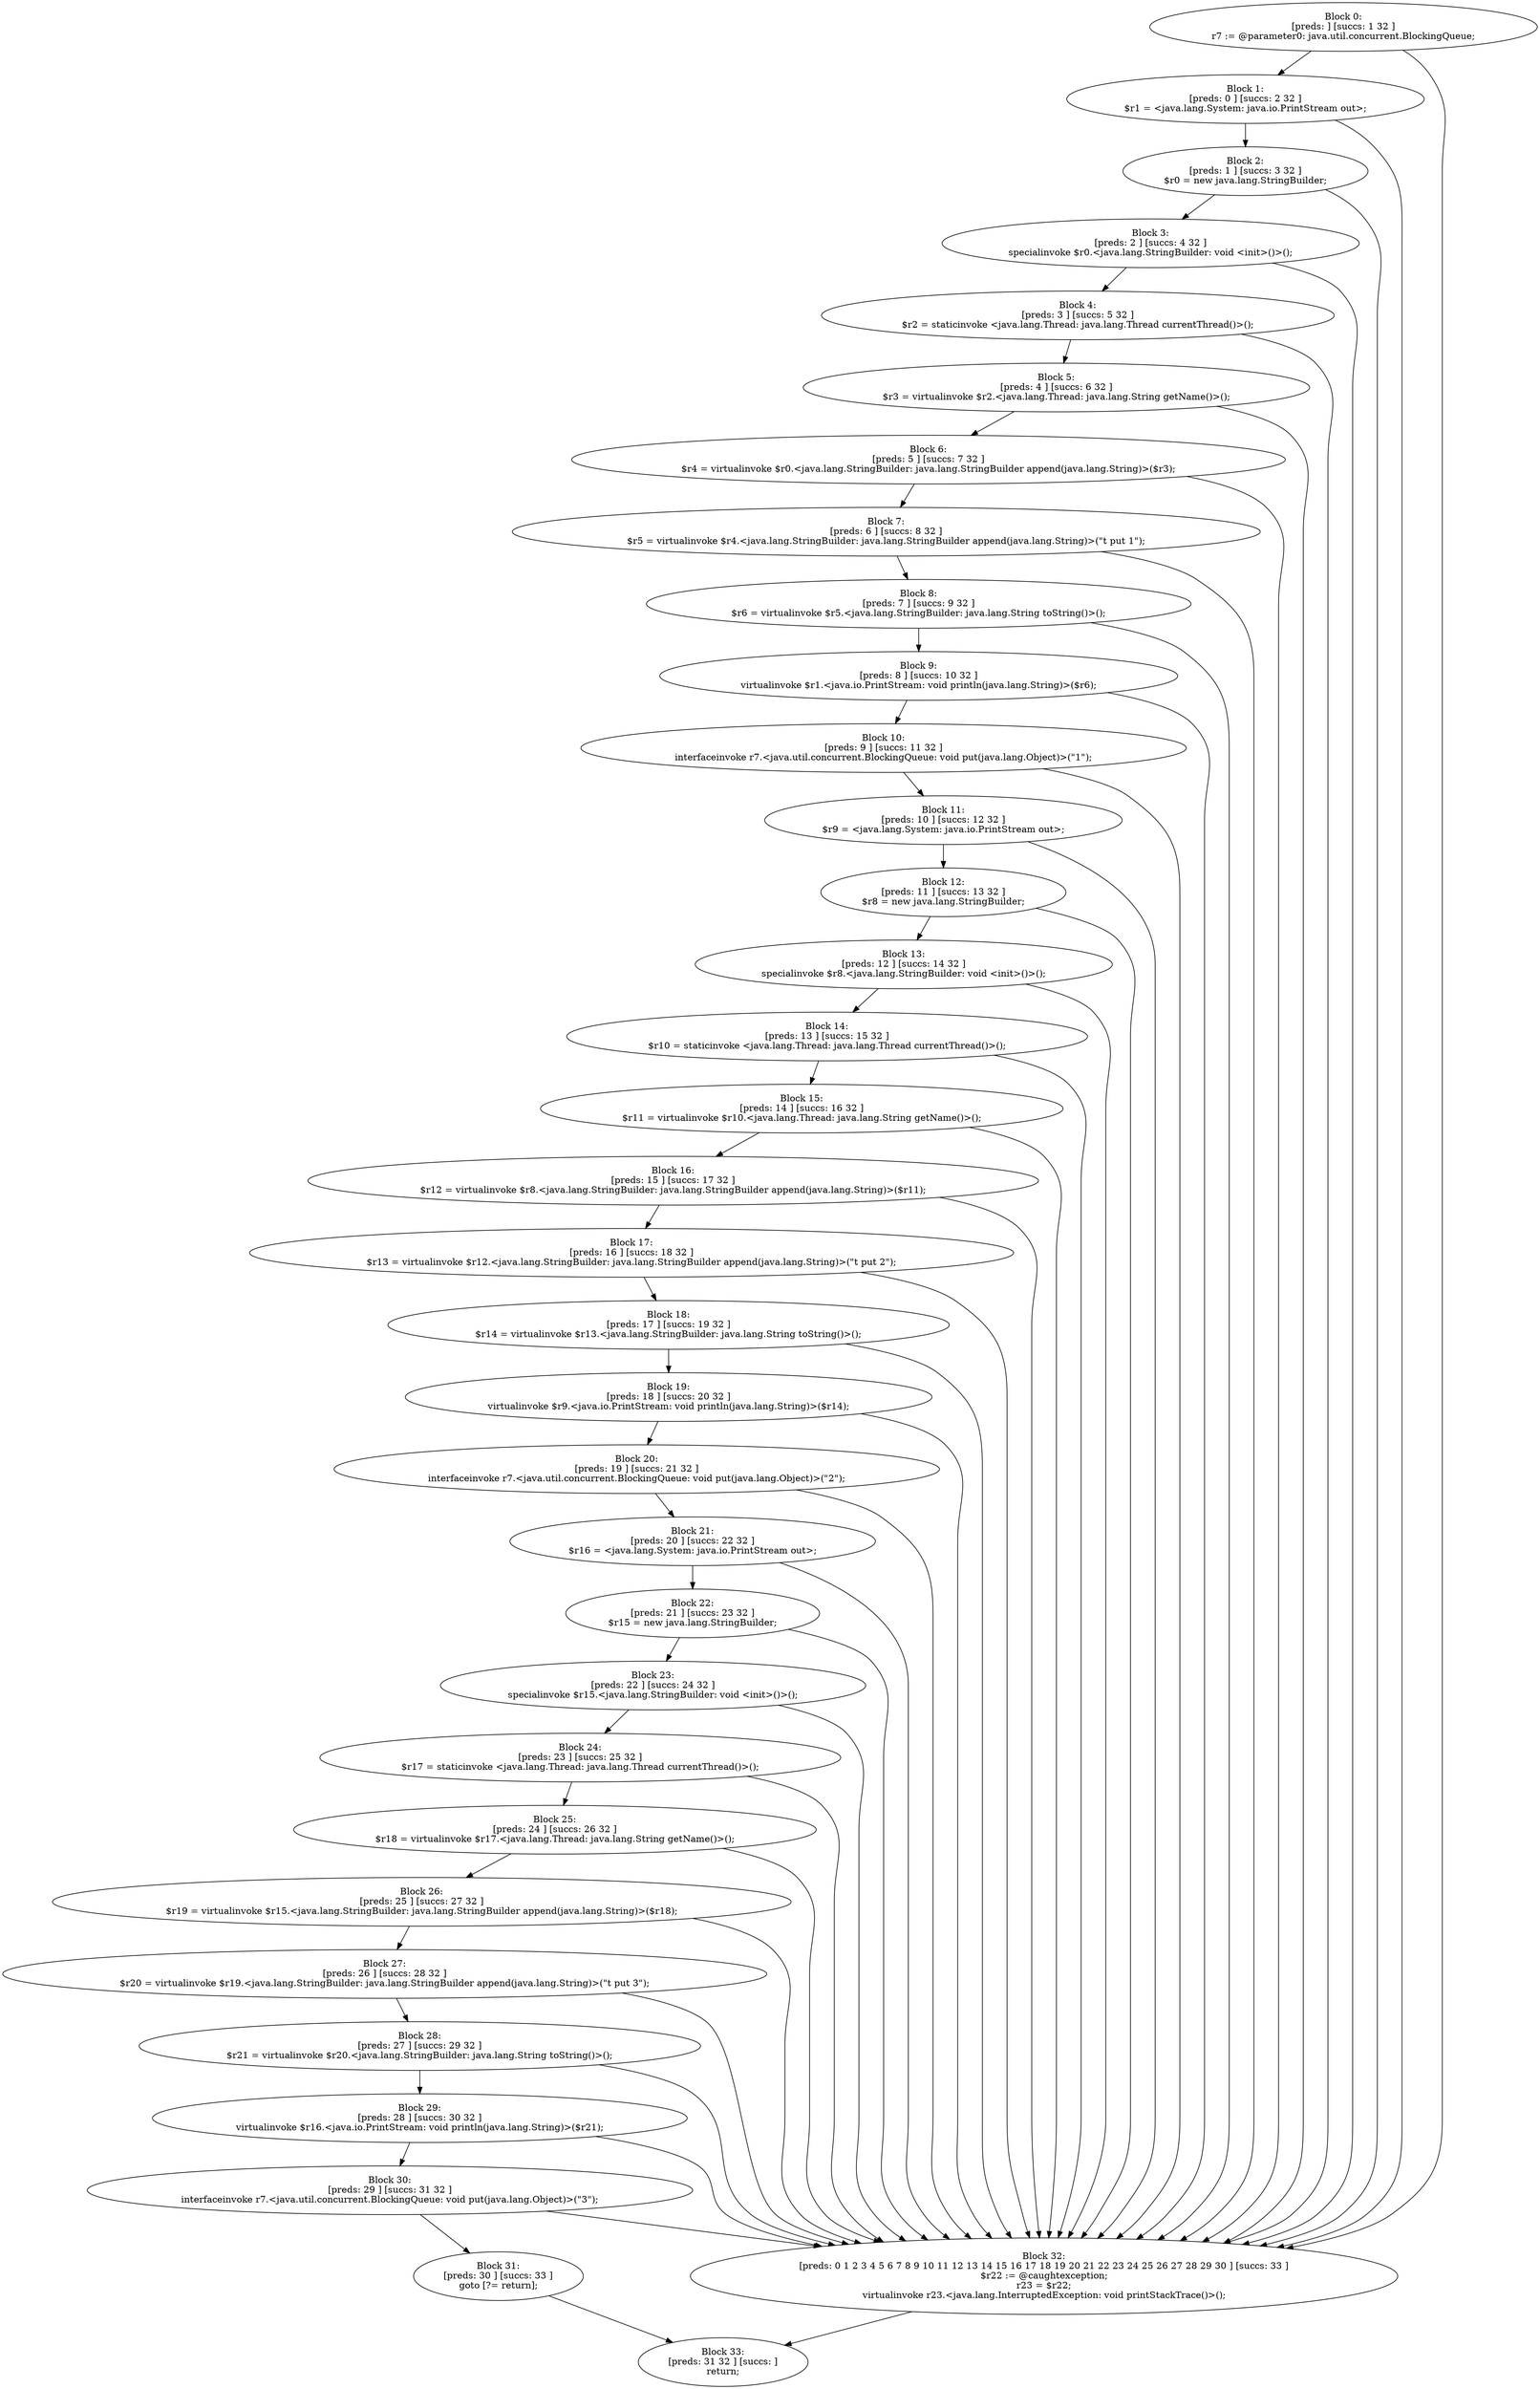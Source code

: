 digraph "unitGraph" {
    "Block 0:
[preds: ] [succs: 1 32 ]
r7 := @parameter0: java.util.concurrent.BlockingQueue;
"
    "Block 1:
[preds: 0 ] [succs: 2 32 ]
$r1 = <java.lang.System: java.io.PrintStream out>;
"
    "Block 2:
[preds: 1 ] [succs: 3 32 ]
$r0 = new java.lang.StringBuilder;
"
    "Block 3:
[preds: 2 ] [succs: 4 32 ]
specialinvoke $r0.<java.lang.StringBuilder: void <init>()>();
"
    "Block 4:
[preds: 3 ] [succs: 5 32 ]
$r2 = staticinvoke <java.lang.Thread: java.lang.Thread currentThread()>();
"
    "Block 5:
[preds: 4 ] [succs: 6 32 ]
$r3 = virtualinvoke $r2.<java.lang.Thread: java.lang.String getName()>();
"
    "Block 6:
[preds: 5 ] [succs: 7 32 ]
$r4 = virtualinvoke $r0.<java.lang.StringBuilder: java.lang.StringBuilder append(java.lang.String)>($r3);
"
    "Block 7:
[preds: 6 ] [succs: 8 32 ]
$r5 = virtualinvoke $r4.<java.lang.StringBuilder: java.lang.StringBuilder append(java.lang.String)>(\"\t put 1\");
"
    "Block 8:
[preds: 7 ] [succs: 9 32 ]
$r6 = virtualinvoke $r5.<java.lang.StringBuilder: java.lang.String toString()>();
"
    "Block 9:
[preds: 8 ] [succs: 10 32 ]
virtualinvoke $r1.<java.io.PrintStream: void println(java.lang.String)>($r6);
"
    "Block 10:
[preds: 9 ] [succs: 11 32 ]
interfaceinvoke r7.<java.util.concurrent.BlockingQueue: void put(java.lang.Object)>(\"1\");
"
    "Block 11:
[preds: 10 ] [succs: 12 32 ]
$r9 = <java.lang.System: java.io.PrintStream out>;
"
    "Block 12:
[preds: 11 ] [succs: 13 32 ]
$r8 = new java.lang.StringBuilder;
"
    "Block 13:
[preds: 12 ] [succs: 14 32 ]
specialinvoke $r8.<java.lang.StringBuilder: void <init>()>();
"
    "Block 14:
[preds: 13 ] [succs: 15 32 ]
$r10 = staticinvoke <java.lang.Thread: java.lang.Thread currentThread()>();
"
    "Block 15:
[preds: 14 ] [succs: 16 32 ]
$r11 = virtualinvoke $r10.<java.lang.Thread: java.lang.String getName()>();
"
    "Block 16:
[preds: 15 ] [succs: 17 32 ]
$r12 = virtualinvoke $r8.<java.lang.StringBuilder: java.lang.StringBuilder append(java.lang.String)>($r11);
"
    "Block 17:
[preds: 16 ] [succs: 18 32 ]
$r13 = virtualinvoke $r12.<java.lang.StringBuilder: java.lang.StringBuilder append(java.lang.String)>(\"\t put 2\");
"
    "Block 18:
[preds: 17 ] [succs: 19 32 ]
$r14 = virtualinvoke $r13.<java.lang.StringBuilder: java.lang.String toString()>();
"
    "Block 19:
[preds: 18 ] [succs: 20 32 ]
virtualinvoke $r9.<java.io.PrintStream: void println(java.lang.String)>($r14);
"
    "Block 20:
[preds: 19 ] [succs: 21 32 ]
interfaceinvoke r7.<java.util.concurrent.BlockingQueue: void put(java.lang.Object)>(\"2\");
"
    "Block 21:
[preds: 20 ] [succs: 22 32 ]
$r16 = <java.lang.System: java.io.PrintStream out>;
"
    "Block 22:
[preds: 21 ] [succs: 23 32 ]
$r15 = new java.lang.StringBuilder;
"
    "Block 23:
[preds: 22 ] [succs: 24 32 ]
specialinvoke $r15.<java.lang.StringBuilder: void <init>()>();
"
    "Block 24:
[preds: 23 ] [succs: 25 32 ]
$r17 = staticinvoke <java.lang.Thread: java.lang.Thread currentThread()>();
"
    "Block 25:
[preds: 24 ] [succs: 26 32 ]
$r18 = virtualinvoke $r17.<java.lang.Thread: java.lang.String getName()>();
"
    "Block 26:
[preds: 25 ] [succs: 27 32 ]
$r19 = virtualinvoke $r15.<java.lang.StringBuilder: java.lang.StringBuilder append(java.lang.String)>($r18);
"
    "Block 27:
[preds: 26 ] [succs: 28 32 ]
$r20 = virtualinvoke $r19.<java.lang.StringBuilder: java.lang.StringBuilder append(java.lang.String)>(\"\t put 3\");
"
    "Block 28:
[preds: 27 ] [succs: 29 32 ]
$r21 = virtualinvoke $r20.<java.lang.StringBuilder: java.lang.String toString()>();
"
    "Block 29:
[preds: 28 ] [succs: 30 32 ]
virtualinvoke $r16.<java.io.PrintStream: void println(java.lang.String)>($r21);
"
    "Block 30:
[preds: 29 ] [succs: 31 32 ]
interfaceinvoke r7.<java.util.concurrent.BlockingQueue: void put(java.lang.Object)>(\"3\");
"
    "Block 31:
[preds: 30 ] [succs: 33 ]
goto [?= return];
"
    "Block 32:
[preds: 0 1 2 3 4 5 6 7 8 9 10 11 12 13 14 15 16 17 18 19 20 21 22 23 24 25 26 27 28 29 30 ] [succs: 33 ]
$r22 := @caughtexception;
r23 = $r22;
virtualinvoke r23.<java.lang.InterruptedException: void printStackTrace()>();
"
    "Block 33:
[preds: 31 32 ] [succs: ]
return;
"
    "Block 0:
[preds: ] [succs: 1 32 ]
r7 := @parameter0: java.util.concurrent.BlockingQueue;
"->"Block 1:
[preds: 0 ] [succs: 2 32 ]
$r1 = <java.lang.System: java.io.PrintStream out>;
";
    "Block 0:
[preds: ] [succs: 1 32 ]
r7 := @parameter0: java.util.concurrent.BlockingQueue;
"->"Block 32:
[preds: 0 1 2 3 4 5 6 7 8 9 10 11 12 13 14 15 16 17 18 19 20 21 22 23 24 25 26 27 28 29 30 ] [succs: 33 ]
$r22 := @caughtexception;
r23 = $r22;
virtualinvoke r23.<java.lang.InterruptedException: void printStackTrace()>();
";
    "Block 1:
[preds: 0 ] [succs: 2 32 ]
$r1 = <java.lang.System: java.io.PrintStream out>;
"->"Block 2:
[preds: 1 ] [succs: 3 32 ]
$r0 = new java.lang.StringBuilder;
";
    "Block 1:
[preds: 0 ] [succs: 2 32 ]
$r1 = <java.lang.System: java.io.PrintStream out>;
"->"Block 32:
[preds: 0 1 2 3 4 5 6 7 8 9 10 11 12 13 14 15 16 17 18 19 20 21 22 23 24 25 26 27 28 29 30 ] [succs: 33 ]
$r22 := @caughtexception;
r23 = $r22;
virtualinvoke r23.<java.lang.InterruptedException: void printStackTrace()>();
";
    "Block 2:
[preds: 1 ] [succs: 3 32 ]
$r0 = new java.lang.StringBuilder;
"->"Block 3:
[preds: 2 ] [succs: 4 32 ]
specialinvoke $r0.<java.lang.StringBuilder: void <init>()>();
";
    "Block 2:
[preds: 1 ] [succs: 3 32 ]
$r0 = new java.lang.StringBuilder;
"->"Block 32:
[preds: 0 1 2 3 4 5 6 7 8 9 10 11 12 13 14 15 16 17 18 19 20 21 22 23 24 25 26 27 28 29 30 ] [succs: 33 ]
$r22 := @caughtexception;
r23 = $r22;
virtualinvoke r23.<java.lang.InterruptedException: void printStackTrace()>();
";
    "Block 3:
[preds: 2 ] [succs: 4 32 ]
specialinvoke $r0.<java.lang.StringBuilder: void <init>()>();
"->"Block 4:
[preds: 3 ] [succs: 5 32 ]
$r2 = staticinvoke <java.lang.Thread: java.lang.Thread currentThread()>();
";
    "Block 3:
[preds: 2 ] [succs: 4 32 ]
specialinvoke $r0.<java.lang.StringBuilder: void <init>()>();
"->"Block 32:
[preds: 0 1 2 3 4 5 6 7 8 9 10 11 12 13 14 15 16 17 18 19 20 21 22 23 24 25 26 27 28 29 30 ] [succs: 33 ]
$r22 := @caughtexception;
r23 = $r22;
virtualinvoke r23.<java.lang.InterruptedException: void printStackTrace()>();
";
    "Block 4:
[preds: 3 ] [succs: 5 32 ]
$r2 = staticinvoke <java.lang.Thread: java.lang.Thread currentThread()>();
"->"Block 5:
[preds: 4 ] [succs: 6 32 ]
$r3 = virtualinvoke $r2.<java.lang.Thread: java.lang.String getName()>();
";
    "Block 4:
[preds: 3 ] [succs: 5 32 ]
$r2 = staticinvoke <java.lang.Thread: java.lang.Thread currentThread()>();
"->"Block 32:
[preds: 0 1 2 3 4 5 6 7 8 9 10 11 12 13 14 15 16 17 18 19 20 21 22 23 24 25 26 27 28 29 30 ] [succs: 33 ]
$r22 := @caughtexception;
r23 = $r22;
virtualinvoke r23.<java.lang.InterruptedException: void printStackTrace()>();
";
    "Block 5:
[preds: 4 ] [succs: 6 32 ]
$r3 = virtualinvoke $r2.<java.lang.Thread: java.lang.String getName()>();
"->"Block 6:
[preds: 5 ] [succs: 7 32 ]
$r4 = virtualinvoke $r0.<java.lang.StringBuilder: java.lang.StringBuilder append(java.lang.String)>($r3);
";
    "Block 5:
[preds: 4 ] [succs: 6 32 ]
$r3 = virtualinvoke $r2.<java.lang.Thread: java.lang.String getName()>();
"->"Block 32:
[preds: 0 1 2 3 4 5 6 7 8 9 10 11 12 13 14 15 16 17 18 19 20 21 22 23 24 25 26 27 28 29 30 ] [succs: 33 ]
$r22 := @caughtexception;
r23 = $r22;
virtualinvoke r23.<java.lang.InterruptedException: void printStackTrace()>();
";
    "Block 6:
[preds: 5 ] [succs: 7 32 ]
$r4 = virtualinvoke $r0.<java.lang.StringBuilder: java.lang.StringBuilder append(java.lang.String)>($r3);
"->"Block 7:
[preds: 6 ] [succs: 8 32 ]
$r5 = virtualinvoke $r4.<java.lang.StringBuilder: java.lang.StringBuilder append(java.lang.String)>(\"\t put 1\");
";
    "Block 6:
[preds: 5 ] [succs: 7 32 ]
$r4 = virtualinvoke $r0.<java.lang.StringBuilder: java.lang.StringBuilder append(java.lang.String)>($r3);
"->"Block 32:
[preds: 0 1 2 3 4 5 6 7 8 9 10 11 12 13 14 15 16 17 18 19 20 21 22 23 24 25 26 27 28 29 30 ] [succs: 33 ]
$r22 := @caughtexception;
r23 = $r22;
virtualinvoke r23.<java.lang.InterruptedException: void printStackTrace()>();
";
    "Block 7:
[preds: 6 ] [succs: 8 32 ]
$r5 = virtualinvoke $r4.<java.lang.StringBuilder: java.lang.StringBuilder append(java.lang.String)>(\"\t put 1\");
"->"Block 8:
[preds: 7 ] [succs: 9 32 ]
$r6 = virtualinvoke $r5.<java.lang.StringBuilder: java.lang.String toString()>();
";
    "Block 7:
[preds: 6 ] [succs: 8 32 ]
$r5 = virtualinvoke $r4.<java.lang.StringBuilder: java.lang.StringBuilder append(java.lang.String)>(\"\t put 1\");
"->"Block 32:
[preds: 0 1 2 3 4 5 6 7 8 9 10 11 12 13 14 15 16 17 18 19 20 21 22 23 24 25 26 27 28 29 30 ] [succs: 33 ]
$r22 := @caughtexception;
r23 = $r22;
virtualinvoke r23.<java.lang.InterruptedException: void printStackTrace()>();
";
    "Block 8:
[preds: 7 ] [succs: 9 32 ]
$r6 = virtualinvoke $r5.<java.lang.StringBuilder: java.lang.String toString()>();
"->"Block 9:
[preds: 8 ] [succs: 10 32 ]
virtualinvoke $r1.<java.io.PrintStream: void println(java.lang.String)>($r6);
";
    "Block 8:
[preds: 7 ] [succs: 9 32 ]
$r6 = virtualinvoke $r5.<java.lang.StringBuilder: java.lang.String toString()>();
"->"Block 32:
[preds: 0 1 2 3 4 5 6 7 8 9 10 11 12 13 14 15 16 17 18 19 20 21 22 23 24 25 26 27 28 29 30 ] [succs: 33 ]
$r22 := @caughtexception;
r23 = $r22;
virtualinvoke r23.<java.lang.InterruptedException: void printStackTrace()>();
";
    "Block 9:
[preds: 8 ] [succs: 10 32 ]
virtualinvoke $r1.<java.io.PrintStream: void println(java.lang.String)>($r6);
"->"Block 10:
[preds: 9 ] [succs: 11 32 ]
interfaceinvoke r7.<java.util.concurrent.BlockingQueue: void put(java.lang.Object)>(\"1\");
";
    "Block 9:
[preds: 8 ] [succs: 10 32 ]
virtualinvoke $r1.<java.io.PrintStream: void println(java.lang.String)>($r6);
"->"Block 32:
[preds: 0 1 2 3 4 5 6 7 8 9 10 11 12 13 14 15 16 17 18 19 20 21 22 23 24 25 26 27 28 29 30 ] [succs: 33 ]
$r22 := @caughtexception;
r23 = $r22;
virtualinvoke r23.<java.lang.InterruptedException: void printStackTrace()>();
";
    "Block 10:
[preds: 9 ] [succs: 11 32 ]
interfaceinvoke r7.<java.util.concurrent.BlockingQueue: void put(java.lang.Object)>(\"1\");
"->"Block 11:
[preds: 10 ] [succs: 12 32 ]
$r9 = <java.lang.System: java.io.PrintStream out>;
";
    "Block 10:
[preds: 9 ] [succs: 11 32 ]
interfaceinvoke r7.<java.util.concurrent.BlockingQueue: void put(java.lang.Object)>(\"1\");
"->"Block 32:
[preds: 0 1 2 3 4 5 6 7 8 9 10 11 12 13 14 15 16 17 18 19 20 21 22 23 24 25 26 27 28 29 30 ] [succs: 33 ]
$r22 := @caughtexception;
r23 = $r22;
virtualinvoke r23.<java.lang.InterruptedException: void printStackTrace()>();
";
    "Block 11:
[preds: 10 ] [succs: 12 32 ]
$r9 = <java.lang.System: java.io.PrintStream out>;
"->"Block 12:
[preds: 11 ] [succs: 13 32 ]
$r8 = new java.lang.StringBuilder;
";
    "Block 11:
[preds: 10 ] [succs: 12 32 ]
$r9 = <java.lang.System: java.io.PrintStream out>;
"->"Block 32:
[preds: 0 1 2 3 4 5 6 7 8 9 10 11 12 13 14 15 16 17 18 19 20 21 22 23 24 25 26 27 28 29 30 ] [succs: 33 ]
$r22 := @caughtexception;
r23 = $r22;
virtualinvoke r23.<java.lang.InterruptedException: void printStackTrace()>();
";
    "Block 12:
[preds: 11 ] [succs: 13 32 ]
$r8 = new java.lang.StringBuilder;
"->"Block 13:
[preds: 12 ] [succs: 14 32 ]
specialinvoke $r8.<java.lang.StringBuilder: void <init>()>();
";
    "Block 12:
[preds: 11 ] [succs: 13 32 ]
$r8 = new java.lang.StringBuilder;
"->"Block 32:
[preds: 0 1 2 3 4 5 6 7 8 9 10 11 12 13 14 15 16 17 18 19 20 21 22 23 24 25 26 27 28 29 30 ] [succs: 33 ]
$r22 := @caughtexception;
r23 = $r22;
virtualinvoke r23.<java.lang.InterruptedException: void printStackTrace()>();
";
    "Block 13:
[preds: 12 ] [succs: 14 32 ]
specialinvoke $r8.<java.lang.StringBuilder: void <init>()>();
"->"Block 14:
[preds: 13 ] [succs: 15 32 ]
$r10 = staticinvoke <java.lang.Thread: java.lang.Thread currentThread()>();
";
    "Block 13:
[preds: 12 ] [succs: 14 32 ]
specialinvoke $r8.<java.lang.StringBuilder: void <init>()>();
"->"Block 32:
[preds: 0 1 2 3 4 5 6 7 8 9 10 11 12 13 14 15 16 17 18 19 20 21 22 23 24 25 26 27 28 29 30 ] [succs: 33 ]
$r22 := @caughtexception;
r23 = $r22;
virtualinvoke r23.<java.lang.InterruptedException: void printStackTrace()>();
";
    "Block 14:
[preds: 13 ] [succs: 15 32 ]
$r10 = staticinvoke <java.lang.Thread: java.lang.Thread currentThread()>();
"->"Block 15:
[preds: 14 ] [succs: 16 32 ]
$r11 = virtualinvoke $r10.<java.lang.Thread: java.lang.String getName()>();
";
    "Block 14:
[preds: 13 ] [succs: 15 32 ]
$r10 = staticinvoke <java.lang.Thread: java.lang.Thread currentThread()>();
"->"Block 32:
[preds: 0 1 2 3 4 5 6 7 8 9 10 11 12 13 14 15 16 17 18 19 20 21 22 23 24 25 26 27 28 29 30 ] [succs: 33 ]
$r22 := @caughtexception;
r23 = $r22;
virtualinvoke r23.<java.lang.InterruptedException: void printStackTrace()>();
";
    "Block 15:
[preds: 14 ] [succs: 16 32 ]
$r11 = virtualinvoke $r10.<java.lang.Thread: java.lang.String getName()>();
"->"Block 16:
[preds: 15 ] [succs: 17 32 ]
$r12 = virtualinvoke $r8.<java.lang.StringBuilder: java.lang.StringBuilder append(java.lang.String)>($r11);
";
    "Block 15:
[preds: 14 ] [succs: 16 32 ]
$r11 = virtualinvoke $r10.<java.lang.Thread: java.lang.String getName()>();
"->"Block 32:
[preds: 0 1 2 3 4 5 6 7 8 9 10 11 12 13 14 15 16 17 18 19 20 21 22 23 24 25 26 27 28 29 30 ] [succs: 33 ]
$r22 := @caughtexception;
r23 = $r22;
virtualinvoke r23.<java.lang.InterruptedException: void printStackTrace()>();
";
    "Block 16:
[preds: 15 ] [succs: 17 32 ]
$r12 = virtualinvoke $r8.<java.lang.StringBuilder: java.lang.StringBuilder append(java.lang.String)>($r11);
"->"Block 17:
[preds: 16 ] [succs: 18 32 ]
$r13 = virtualinvoke $r12.<java.lang.StringBuilder: java.lang.StringBuilder append(java.lang.String)>(\"\t put 2\");
";
    "Block 16:
[preds: 15 ] [succs: 17 32 ]
$r12 = virtualinvoke $r8.<java.lang.StringBuilder: java.lang.StringBuilder append(java.lang.String)>($r11);
"->"Block 32:
[preds: 0 1 2 3 4 5 6 7 8 9 10 11 12 13 14 15 16 17 18 19 20 21 22 23 24 25 26 27 28 29 30 ] [succs: 33 ]
$r22 := @caughtexception;
r23 = $r22;
virtualinvoke r23.<java.lang.InterruptedException: void printStackTrace()>();
";
    "Block 17:
[preds: 16 ] [succs: 18 32 ]
$r13 = virtualinvoke $r12.<java.lang.StringBuilder: java.lang.StringBuilder append(java.lang.String)>(\"\t put 2\");
"->"Block 18:
[preds: 17 ] [succs: 19 32 ]
$r14 = virtualinvoke $r13.<java.lang.StringBuilder: java.lang.String toString()>();
";
    "Block 17:
[preds: 16 ] [succs: 18 32 ]
$r13 = virtualinvoke $r12.<java.lang.StringBuilder: java.lang.StringBuilder append(java.lang.String)>(\"\t put 2\");
"->"Block 32:
[preds: 0 1 2 3 4 5 6 7 8 9 10 11 12 13 14 15 16 17 18 19 20 21 22 23 24 25 26 27 28 29 30 ] [succs: 33 ]
$r22 := @caughtexception;
r23 = $r22;
virtualinvoke r23.<java.lang.InterruptedException: void printStackTrace()>();
";
    "Block 18:
[preds: 17 ] [succs: 19 32 ]
$r14 = virtualinvoke $r13.<java.lang.StringBuilder: java.lang.String toString()>();
"->"Block 19:
[preds: 18 ] [succs: 20 32 ]
virtualinvoke $r9.<java.io.PrintStream: void println(java.lang.String)>($r14);
";
    "Block 18:
[preds: 17 ] [succs: 19 32 ]
$r14 = virtualinvoke $r13.<java.lang.StringBuilder: java.lang.String toString()>();
"->"Block 32:
[preds: 0 1 2 3 4 5 6 7 8 9 10 11 12 13 14 15 16 17 18 19 20 21 22 23 24 25 26 27 28 29 30 ] [succs: 33 ]
$r22 := @caughtexception;
r23 = $r22;
virtualinvoke r23.<java.lang.InterruptedException: void printStackTrace()>();
";
    "Block 19:
[preds: 18 ] [succs: 20 32 ]
virtualinvoke $r9.<java.io.PrintStream: void println(java.lang.String)>($r14);
"->"Block 20:
[preds: 19 ] [succs: 21 32 ]
interfaceinvoke r7.<java.util.concurrent.BlockingQueue: void put(java.lang.Object)>(\"2\");
";
    "Block 19:
[preds: 18 ] [succs: 20 32 ]
virtualinvoke $r9.<java.io.PrintStream: void println(java.lang.String)>($r14);
"->"Block 32:
[preds: 0 1 2 3 4 5 6 7 8 9 10 11 12 13 14 15 16 17 18 19 20 21 22 23 24 25 26 27 28 29 30 ] [succs: 33 ]
$r22 := @caughtexception;
r23 = $r22;
virtualinvoke r23.<java.lang.InterruptedException: void printStackTrace()>();
";
    "Block 20:
[preds: 19 ] [succs: 21 32 ]
interfaceinvoke r7.<java.util.concurrent.BlockingQueue: void put(java.lang.Object)>(\"2\");
"->"Block 21:
[preds: 20 ] [succs: 22 32 ]
$r16 = <java.lang.System: java.io.PrintStream out>;
";
    "Block 20:
[preds: 19 ] [succs: 21 32 ]
interfaceinvoke r7.<java.util.concurrent.BlockingQueue: void put(java.lang.Object)>(\"2\");
"->"Block 32:
[preds: 0 1 2 3 4 5 6 7 8 9 10 11 12 13 14 15 16 17 18 19 20 21 22 23 24 25 26 27 28 29 30 ] [succs: 33 ]
$r22 := @caughtexception;
r23 = $r22;
virtualinvoke r23.<java.lang.InterruptedException: void printStackTrace()>();
";
    "Block 21:
[preds: 20 ] [succs: 22 32 ]
$r16 = <java.lang.System: java.io.PrintStream out>;
"->"Block 22:
[preds: 21 ] [succs: 23 32 ]
$r15 = new java.lang.StringBuilder;
";
    "Block 21:
[preds: 20 ] [succs: 22 32 ]
$r16 = <java.lang.System: java.io.PrintStream out>;
"->"Block 32:
[preds: 0 1 2 3 4 5 6 7 8 9 10 11 12 13 14 15 16 17 18 19 20 21 22 23 24 25 26 27 28 29 30 ] [succs: 33 ]
$r22 := @caughtexception;
r23 = $r22;
virtualinvoke r23.<java.lang.InterruptedException: void printStackTrace()>();
";
    "Block 22:
[preds: 21 ] [succs: 23 32 ]
$r15 = new java.lang.StringBuilder;
"->"Block 23:
[preds: 22 ] [succs: 24 32 ]
specialinvoke $r15.<java.lang.StringBuilder: void <init>()>();
";
    "Block 22:
[preds: 21 ] [succs: 23 32 ]
$r15 = new java.lang.StringBuilder;
"->"Block 32:
[preds: 0 1 2 3 4 5 6 7 8 9 10 11 12 13 14 15 16 17 18 19 20 21 22 23 24 25 26 27 28 29 30 ] [succs: 33 ]
$r22 := @caughtexception;
r23 = $r22;
virtualinvoke r23.<java.lang.InterruptedException: void printStackTrace()>();
";
    "Block 23:
[preds: 22 ] [succs: 24 32 ]
specialinvoke $r15.<java.lang.StringBuilder: void <init>()>();
"->"Block 24:
[preds: 23 ] [succs: 25 32 ]
$r17 = staticinvoke <java.lang.Thread: java.lang.Thread currentThread()>();
";
    "Block 23:
[preds: 22 ] [succs: 24 32 ]
specialinvoke $r15.<java.lang.StringBuilder: void <init>()>();
"->"Block 32:
[preds: 0 1 2 3 4 5 6 7 8 9 10 11 12 13 14 15 16 17 18 19 20 21 22 23 24 25 26 27 28 29 30 ] [succs: 33 ]
$r22 := @caughtexception;
r23 = $r22;
virtualinvoke r23.<java.lang.InterruptedException: void printStackTrace()>();
";
    "Block 24:
[preds: 23 ] [succs: 25 32 ]
$r17 = staticinvoke <java.lang.Thread: java.lang.Thread currentThread()>();
"->"Block 25:
[preds: 24 ] [succs: 26 32 ]
$r18 = virtualinvoke $r17.<java.lang.Thread: java.lang.String getName()>();
";
    "Block 24:
[preds: 23 ] [succs: 25 32 ]
$r17 = staticinvoke <java.lang.Thread: java.lang.Thread currentThread()>();
"->"Block 32:
[preds: 0 1 2 3 4 5 6 7 8 9 10 11 12 13 14 15 16 17 18 19 20 21 22 23 24 25 26 27 28 29 30 ] [succs: 33 ]
$r22 := @caughtexception;
r23 = $r22;
virtualinvoke r23.<java.lang.InterruptedException: void printStackTrace()>();
";
    "Block 25:
[preds: 24 ] [succs: 26 32 ]
$r18 = virtualinvoke $r17.<java.lang.Thread: java.lang.String getName()>();
"->"Block 26:
[preds: 25 ] [succs: 27 32 ]
$r19 = virtualinvoke $r15.<java.lang.StringBuilder: java.lang.StringBuilder append(java.lang.String)>($r18);
";
    "Block 25:
[preds: 24 ] [succs: 26 32 ]
$r18 = virtualinvoke $r17.<java.lang.Thread: java.lang.String getName()>();
"->"Block 32:
[preds: 0 1 2 3 4 5 6 7 8 9 10 11 12 13 14 15 16 17 18 19 20 21 22 23 24 25 26 27 28 29 30 ] [succs: 33 ]
$r22 := @caughtexception;
r23 = $r22;
virtualinvoke r23.<java.lang.InterruptedException: void printStackTrace()>();
";
    "Block 26:
[preds: 25 ] [succs: 27 32 ]
$r19 = virtualinvoke $r15.<java.lang.StringBuilder: java.lang.StringBuilder append(java.lang.String)>($r18);
"->"Block 27:
[preds: 26 ] [succs: 28 32 ]
$r20 = virtualinvoke $r19.<java.lang.StringBuilder: java.lang.StringBuilder append(java.lang.String)>(\"\t put 3\");
";
    "Block 26:
[preds: 25 ] [succs: 27 32 ]
$r19 = virtualinvoke $r15.<java.lang.StringBuilder: java.lang.StringBuilder append(java.lang.String)>($r18);
"->"Block 32:
[preds: 0 1 2 3 4 5 6 7 8 9 10 11 12 13 14 15 16 17 18 19 20 21 22 23 24 25 26 27 28 29 30 ] [succs: 33 ]
$r22 := @caughtexception;
r23 = $r22;
virtualinvoke r23.<java.lang.InterruptedException: void printStackTrace()>();
";
    "Block 27:
[preds: 26 ] [succs: 28 32 ]
$r20 = virtualinvoke $r19.<java.lang.StringBuilder: java.lang.StringBuilder append(java.lang.String)>(\"\t put 3\");
"->"Block 28:
[preds: 27 ] [succs: 29 32 ]
$r21 = virtualinvoke $r20.<java.lang.StringBuilder: java.lang.String toString()>();
";
    "Block 27:
[preds: 26 ] [succs: 28 32 ]
$r20 = virtualinvoke $r19.<java.lang.StringBuilder: java.lang.StringBuilder append(java.lang.String)>(\"\t put 3\");
"->"Block 32:
[preds: 0 1 2 3 4 5 6 7 8 9 10 11 12 13 14 15 16 17 18 19 20 21 22 23 24 25 26 27 28 29 30 ] [succs: 33 ]
$r22 := @caughtexception;
r23 = $r22;
virtualinvoke r23.<java.lang.InterruptedException: void printStackTrace()>();
";
    "Block 28:
[preds: 27 ] [succs: 29 32 ]
$r21 = virtualinvoke $r20.<java.lang.StringBuilder: java.lang.String toString()>();
"->"Block 29:
[preds: 28 ] [succs: 30 32 ]
virtualinvoke $r16.<java.io.PrintStream: void println(java.lang.String)>($r21);
";
    "Block 28:
[preds: 27 ] [succs: 29 32 ]
$r21 = virtualinvoke $r20.<java.lang.StringBuilder: java.lang.String toString()>();
"->"Block 32:
[preds: 0 1 2 3 4 5 6 7 8 9 10 11 12 13 14 15 16 17 18 19 20 21 22 23 24 25 26 27 28 29 30 ] [succs: 33 ]
$r22 := @caughtexception;
r23 = $r22;
virtualinvoke r23.<java.lang.InterruptedException: void printStackTrace()>();
";
    "Block 29:
[preds: 28 ] [succs: 30 32 ]
virtualinvoke $r16.<java.io.PrintStream: void println(java.lang.String)>($r21);
"->"Block 30:
[preds: 29 ] [succs: 31 32 ]
interfaceinvoke r7.<java.util.concurrent.BlockingQueue: void put(java.lang.Object)>(\"3\");
";
    "Block 29:
[preds: 28 ] [succs: 30 32 ]
virtualinvoke $r16.<java.io.PrintStream: void println(java.lang.String)>($r21);
"->"Block 32:
[preds: 0 1 2 3 4 5 6 7 8 9 10 11 12 13 14 15 16 17 18 19 20 21 22 23 24 25 26 27 28 29 30 ] [succs: 33 ]
$r22 := @caughtexception;
r23 = $r22;
virtualinvoke r23.<java.lang.InterruptedException: void printStackTrace()>();
";
    "Block 30:
[preds: 29 ] [succs: 31 32 ]
interfaceinvoke r7.<java.util.concurrent.BlockingQueue: void put(java.lang.Object)>(\"3\");
"->"Block 31:
[preds: 30 ] [succs: 33 ]
goto [?= return];
";
    "Block 30:
[preds: 29 ] [succs: 31 32 ]
interfaceinvoke r7.<java.util.concurrent.BlockingQueue: void put(java.lang.Object)>(\"3\");
"->"Block 32:
[preds: 0 1 2 3 4 5 6 7 8 9 10 11 12 13 14 15 16 17 18 19 20 21 22 23 24 25 26 27 28 29 30 ] [succs: 33 ]
$r22 := @caughtexception;
r23 = $r22;
virtualinvoke r23.<java.lang.InterruptedException: void printStackTrace()>();
";
    "Block 31:
[preds: 30 ] [succs: 33 ]
goto [?= return];
"->"Block 33:
[preds: 31 32 ] [succs: ]
return;
";
    "Block 32:
[preds: 0 1 2 3 4 5 6 7 8 9 10 11 12 13 14 15 16 17 18 19 20 21 22 23 24 25 26 27 28 29 30 ] [succs: 33 ]
$r22 := @caughtexception;
r23 = $r22;
virtualinvoke r23.<java.lang.InterruptedException: void printStackTrace()>();
"->"Block 33:
[preds: 31 32 ] [succs: ]
return;
";
}
